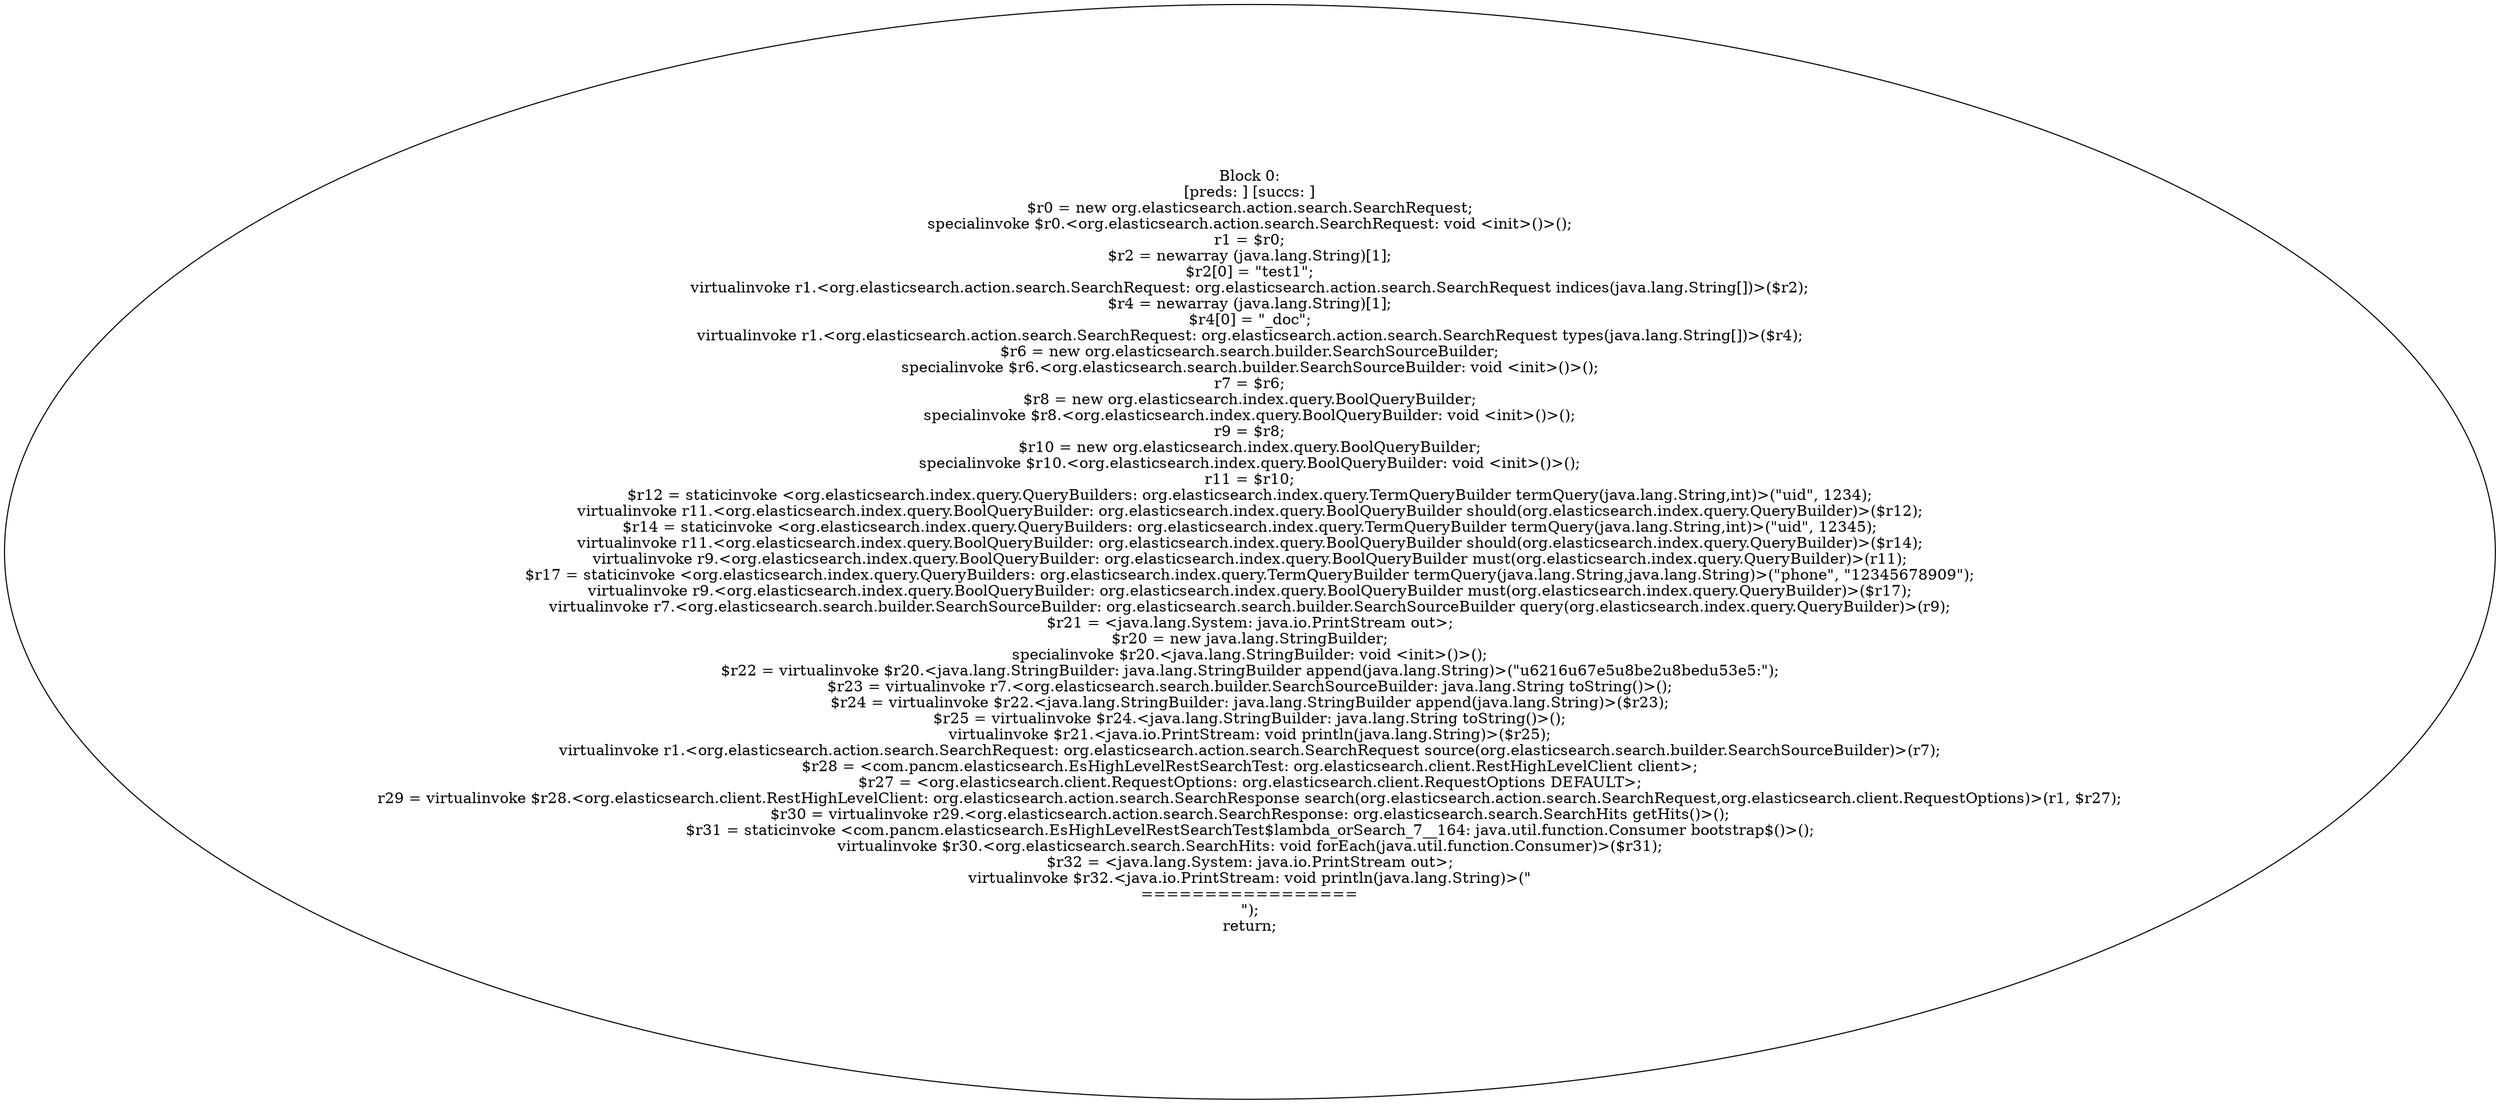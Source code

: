 digraph "unitGraph" {
    "Block 0:
[preds: ] [succs: ]
$r0 = new org.elasticsearch.action.search.SearchRequest;
specialinvoke $r0.<org.elasticsearch.action.search.SearchRequest: void <init>()>();
r1 = $r0;
$r2 = newarray (java.lang.String)[1];
$r2[0] = \"test1\";
virtualinvoke r1.<org.elasticsearch.action.search.SearchRequest: org.elasticsearch.action.search.SearchRequest indices(java.lang.String[])>($r2);
$r4 = newarray (java.lang.String)[1];
$r4[0] = \"_doc\";
virtualinvoke r1.<org.elasticsearch.action.search.SearchRequest: org.elasticsearch.action.search.SearchRequest types(java.lang.String[])>($r4);
$r6 = new org.elasticsearch.search.builder.SearchSourceBuilder;
specialinvoke $r6.<org.elasticsearch.search.builder.SearchSourceBuilder: void <init>()>();
r7 = $r6;
$r8 = new org.elasticsearch.index.query.BoolQueryBuilder;
specialinvoke $r8.<org.elasticsearch.index.query.BoolQueryBuilder: void <init>()>();
r9 = $r8;
$r10 = new org.elasticsearch.index.query.BoolQueryBuilder;
specialinvoke $r10.<org.elasticsearch.index.query.BoolQueryBuilder: void <init>()>();
r11 = $r10;
$r12 = staticinvoke <org.elasticsearch.index.query.QueryBuilders: org.elasticsearch.index.query.TermQueryBuilder termQuery(java.lang.String,int)>(\"uid\", 1234);
virtualinvoke r11.<org.elasticsearch.index.query.BoolQueryBuilder: org.elasticsearch.index.query.BoolQueryBuilder should(org.elasticsearch.index.query.QueryBuilder)>($r12);
$r14 = staticinvoke <org.elasticsearch.index.query.QueryBuilders: org.elasticsearch.index.query.TermQueryBuilder termQuery(java.lang.String,int)>(\"uid\", 12345);
virtualinvoke r11.<org.elasticsearch.index.query.BoolQueryBuilder: org.elasticsearch.index.query.BoolQueryBuilder should(org.elasticsearch.index.query.QueryBuilder)>($r14);
virtualinvoke r9.<org.elasticsearch.index.query.BoolQueryBuilder: org.elasticsearch.index.query.BoolQueryBuilder must(org.elasticsearch.index.query.QueryBuilder)>(r11);
$r17 = staticinvoke <org.elasticsearch.index.query.QueryBuilders: org.elasticsearch.index.query.TermQueryBuilder termQuery(java.lang.String,java.lang.String)>(\"phone\", \"12345678909\");
virtualinvoke r9.<org.elasticsearch.index.query.BoolQueryBuilder: org.elasticsearch.index.query.BoolQueryBuilder must(org.elasticsearch.index.query.QueryBuilder)>($r17);
virtualinvoke r7.<org.elasticsearch.search.builder.SearchSourceBuilder: org.elasticsearch.search.builder.SearchSourceBuilder query(org.elasticsearch.index.query.QueryBuilder)>(r9);
$r21 = <java.lang.System: java.io.PrintStream out>;
$r20 = new java.lang.StringBuilder;
specialinvoke $r20.<java.lang.StringBuilder: void <init>()>();
$r22 = virtualinvoke $r20.<java.lang.StringBuilder: java.lang.StringBuilder append(java.lang.String)>(\"\u6216\u67e5\u8be2\u8bed\u53e5:\");
$r23 = virtualinvoke r7.<org.elasticsearch.search.builder.SearchSourceBuilder: java.lang.String toString()>();
$r24 = virtualinvoke $r22.<java.lang.StringBuilder: java.lang.StringBuilder append(java.lang.String)>($r23);
$r25 = virtualinvoke $r24.<java.lang.StringBuilder: java.lang.String toString()>();
virtualinvoke $r21.<java.io.PrintStream: void println(java.lang.String)>($r25);
virtualinvoke r1.<org.elasticsearch.action.search.SearchRequest: org.elasticsearch.action.search.SearchRequest source(org.elasticsearch.search.builder.SearchSourceBuilder)>(r7);
$r28 = <com.pancm.elasticsearch.EsHighLevelRestSearchTest: org.elasticsearch.client.RestHighLevelClient client>;
$r27 = <org.elasticsearch.client.RequestOptions: org.elasticsearch.client.RequestOptions DEFAULT>;
r29 = virtualinvoke $r28.<org.elasticsearch.client.RestHighLevelClient: org.elasticsearch.action.search.SearchResponse search(org.elasticsearch.action.search.SearchRequest,org.elasticsearch.client.RequestOptions)>(r1, $r27);
$r30 = virtualinvoke r29.<org.elasticsearch.action.search.SearchResponse: org.elasticsearch.search.SearchHits getHits()>();
$r31 = staticinvoke <com.pancm.elasticsearch.EsHighLevelRestSearchTest$lambda_orSearch_7__164: java.util.function.Consumer bootstrap$()>();
virtualinvoke $r30.<org.elasticsearch.search.SearchHits: void forEach(java.util.function.Consumer)>($r31);
$r32 = <java.lang.System: java.io.PrintStream out>;
virtualinvoke $r32.<java.io.PrintStream: void println(java.lang.String)>(\"\n=================\n\");
return;
"
}

